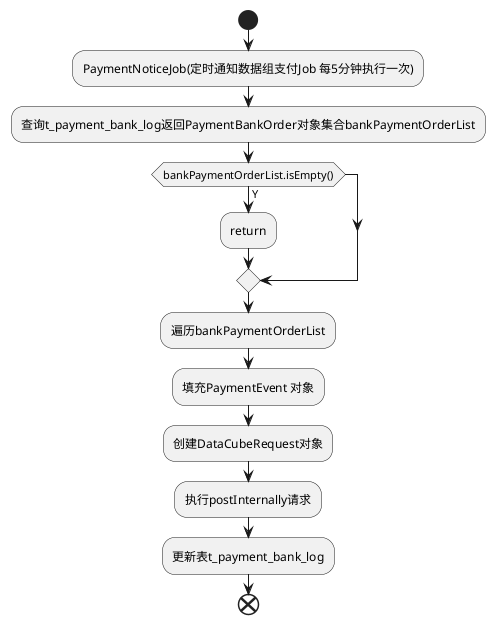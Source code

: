 @startuml
start
:PaymentNoticeJob(定时通知数据组支付Job 每5分钟执行一次);
:查询t_payment_bank_log返回PaymentBankOrder对象集合bankPaymentOrderList;
if(bankPaymentOrderList.isEmpty())then(Y)
:return;
endif
:遍历bankPaymentOrderList;
:填充PaymentEvent 对象;
:创建DataCubeRequest对象;
:执行postInternally请求;
:更新表t_payment_bank_log;
end
@enduml